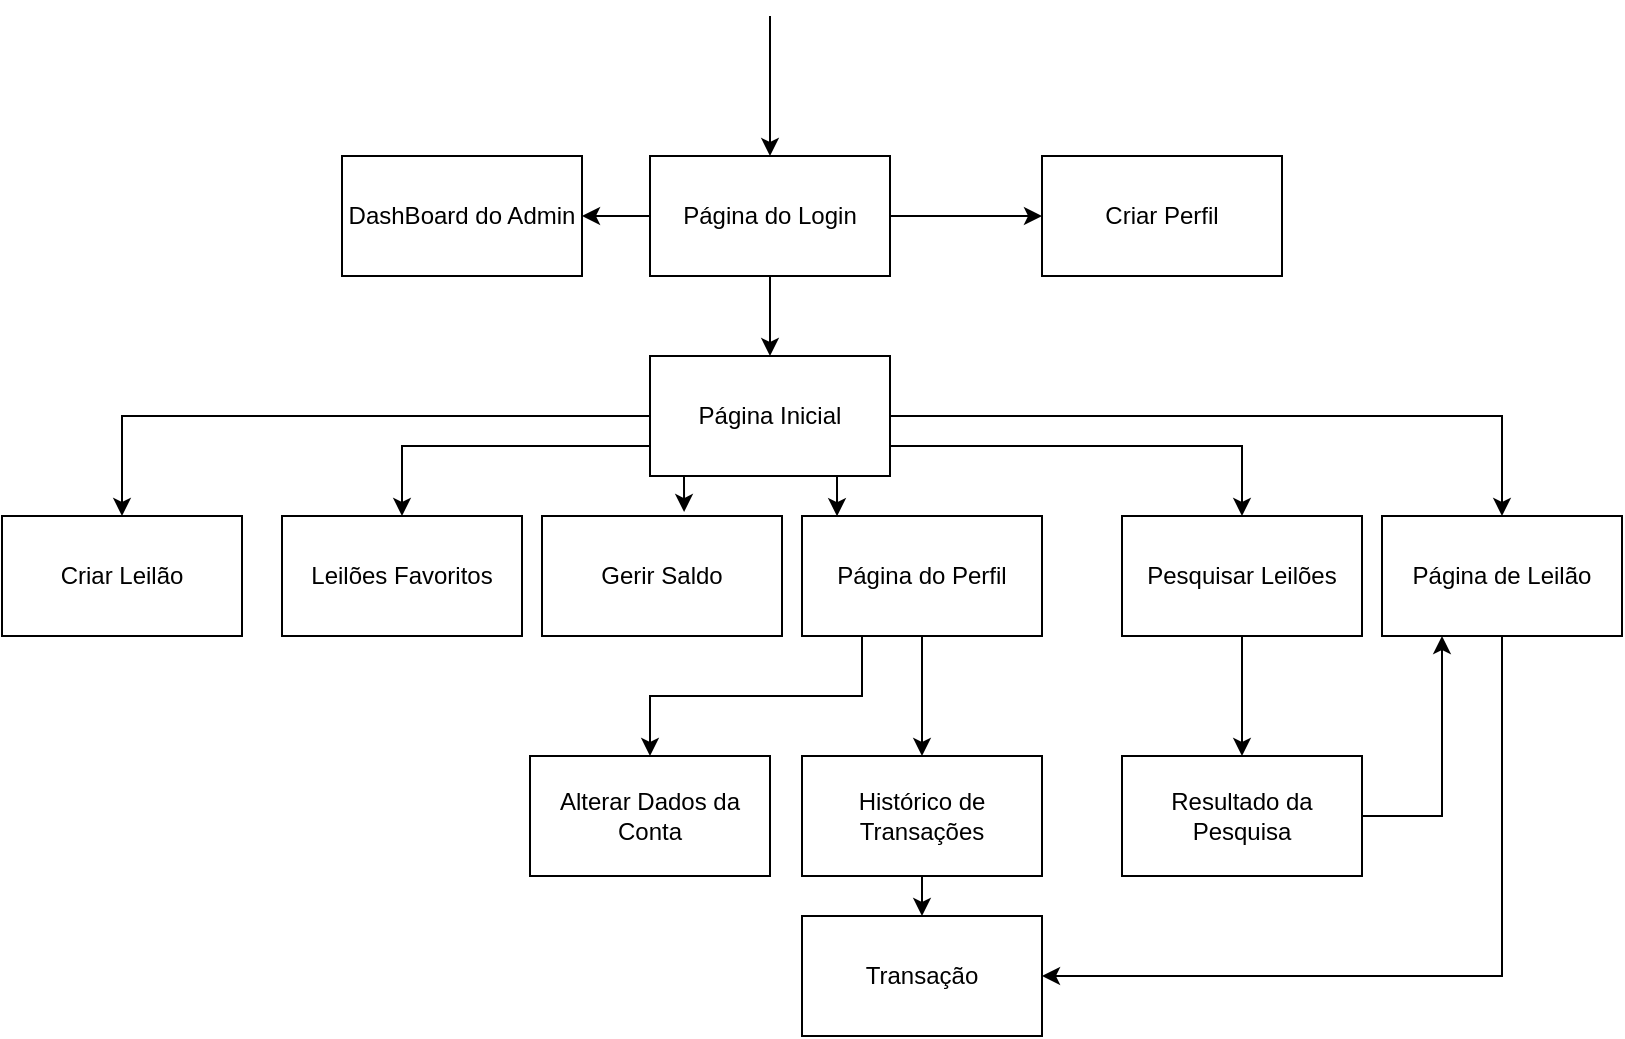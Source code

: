 <mxfile version="22.0.8" type="device">
  <diagram name="Página-1" id="zVlXwkAIBwQSL3pQDfu4">
    <mxGraphModel dx="1434" dy="758" grid="1" gridSize="10" guides="1" tooltips="1" connect="1" arrows="1" fold="1" page="1" pageScale="1" pageWidth="827" pageHeight="1169" math="0" shadow="0">
      <root>
        <mxCell id="0" />
        <mxCell id="1" parent="0" />
        <mxCell id="q98aB3h1lPMuuDOqtkUe-7" style="edgeStyle=orthogonalEdgeStyle;rounded=0;orthogonalLoop=1;jettySize=auto;html=1;exitX=0;exitY=0.5;exitDx=0;exitDy=0;entryX=1;entryY=0.5;entryDx=0;entryDy=0;" parent="1" source="q98aB3h1lPMuuDOqtkUe-1" target="q98aB3h1lPMuuDOqtkUe-4" edge="1">
          <mxGeometry relative="1" as="geometry" />
        </mxCell>
        <mxCell id="q98aB3h1lPMuuDOqtkUe-8" style="edgeStyle=orthogonalEdgeStyle;rounded=0;orthogonalLoop=1;jettySize=auto;html=1;exitX=1;exitY=0.5;exitDx=0;exitDy=0;entryX=0;entryY=0.5;entryDx=0;entryDy=0;" parent="1" source="q98aB3h1lPMuuDOqtkUe-1" target="q98aB3h1lPMuuDOqtkUe-3" edge="1">
          <mxGeometry relative="1" as="geometry" />
        </mxCell>
        <mxCell id="q98aB3h1lPMuuDOqtkUe-10" value="" style="edgeStyle=orthogonalEdgeStyle;rounded=0;orthogonalLoop=1;jettySize=auto;html=1;" parent="1" source="q98aB3h1lPMuuDOqtkUe-1" target="q98aB3h1lPMuuDOqtkUe-9" edge="1">
          <mxGeometry relative="1" as="geometry" />
        </mxCell>
        <mxCell id="q98aB3h1lPMuuDOqtkUe-1" value="Página do Login" style="rounded=0;whiteSpace=wrap;html=1;" parent="1" vertex="1">
          <mxGeometry x="354" y="150" width="120" height="60" as="geometry" />
        </mxCell>
        <mxCell id="q98aB3h1lPMuuDOqtkUe-2" value="" style="endArrow=classic;html=1;rounded=0;entryX=0.5;entryY=0;entryDx=0;entryDy=0;" parent="1" target="q98aB3h1lPMuuDOqtkUe-1" edge="1">
          <mxGeometry width="50" height="50" relative="1" as="geometry">
            <mxPoint x="414" y="80" as="sourcePoint" />
            <mxPoint x="480" y="290" as="targetPoint" />
            <Array as="points">
              <mxPoint x="414" y="80" />
            </Array>
          </mxGeometry>
        </mxCell>
        <mxCell id="q98aB3h1lPMuuDOqtkUe-3" value="Criar Perfil" style="rounded=0;whiteSpace=wrap;html=1;" parent="1" vertex="1">
          <mxGeometry x="550" y="150" width="120" height="60" as="geometry" />
        </mxCell>
        <mxCell id="q98aB3h1lPMuuDOqtkUe-4" value="DashBoard do Admin" style="rounded=0;whiteSpace=wrap;html=1;" parent="1" vertex="1">
          <mxGeometry x="200" y="150" width="120" height="60" as="geometry" />
        </mxCell>
        <mxCell id="q98aB3h1lPMuuDOqtkUe-17" style="edgeStyle=orthogonalEdgeStyle;rounded=0;orthogonalLoop=1;jettySize=auto;html=1;exitX=0;exitY=0.5;exitDx=0;exitDy=0;entryX=0.5;entryY=0;entryDx=0;entryDy=0;" parent="1" source="q98aB3h1lPMuuDOqtkUe-9" target="q98aB3h1lPMuuDOqtkUe-11" edge="1">
          <mxGeometry relative="1" as="geometry" />
        </mxCell>
        <mxCell id="q98aB3h1lPMuuDOqtkUe-18" style="edgeStyle=orthogonalEdgeStyle;rounded=0;orthogonalLoop=1;jettySize=auto;html=1;exitX=0;exitY=0.75;exitDx=0;exitDy=0;entryX=0.5;entryY=0;entryDx=0;entryDy=0;" parent="1" source="q98aB3h1lPMuuDOqtkUe-9" target="q98aB3h1lPMuuDOqtkUe-12" edge="1">
          <mxGeometry relative="1" as="geometry" />
        </mxCell>
        <mxCell id="q98aB3h1lPMuuDOqtkUe-23" style="edgeStyle=orthogonalEdgeStyle;rounded=0;orthogonalLoop=1;jettySize=auto;html=1;exitX=1;exitY=0.75;exitDx=0;exitDy=0;entryX=0.5;entryY=0;entryDx=0;entryDy=0;" parent="1" source="q98aB3h1lPMuuDOqtkUe-9" target="q98aB3h1lPMuuDOqtkUe-15" edge="1">
          <mxGeometry relative="1" as="geometry" />
        </mxCell>
        <mxCell id="q98aB3h1lPMuuDOqtkUe-24" style="edgeStyle=orthogonalEdgeStyle;rounded=0;orthogonalLoop=1;jettySize=auto;html=1;exitX=1;exitY=0.5;exitDx=0;exitDy=0;entryX=0.5;entryY=0;entryDx=0;entryDy=0;" parent="1" source="q98aB3h1lPMuuDOqtkUe-9" target="q98aB3h1lPMuuDOqtkUe-16" edge="1">
          <mxGeometry relative="1" as="geometry" />
        </mxCell>
        <mxCell id="q98aB3h1lPMuuDOqtkUe-9" value="Página Inicial" style="rounded=0;whiteSpace=wrap;html=1;" parent="1" vertex="1">
          <mxGeometry x="354" y="250" width="120" height="60" as="geometry" />
        </mxCell>
        <mxCell id="q98aB3h1lPMuuDOqtkUe-11" value="Criar Leilão" style="rounded=0;whiteSpace=wrap;html=1;" parent="1" vertex="1">
          <mxGeometry x="30" y="330" width="120" height="60" as="geometry" />
        </mxCell>
        <mxCell id="q98aB3h1lPMuuDOqtkUe-12" value="Leilões Favoritos" style="rounded=0;whiteSpace=wrap;html=1;" parent="1" vertex="1">
          <mxGeometry x="170" y="330" width="120" height="60" as="geometry" />
        </mxCell>
        <mxCell id="q98aB3h1lPMuuDOqtkUe-13" value="Gerir Saldo" style="rounded=0;whiteSpace=wrap;html=1;" parent="1" vertex="1">
          <mxGeometry x="300" y="330" width="120" height="60" as="geometry" />
        </mxCell>
        <mxCell id="q98aB3h1lPMuuDOqtkUe-29" style="edgeStyle=orthogonalEdgeStyle;rounded=0;orthogonalLoop=1;jettySize=auto;html=1;exitX=0.5;exitY=1;exitDx=0;exitDy=0;entryX=0.5;entryY=0;entryDx=0;entryDy=0;" parent="1" source="q98aB3h1lPMuuDOqtkUe-14" target="q98aB3h1lPMuuDOqtkUe-26" edge="1">
          <mxGeometry relative="1" as="geometry" />
        </mxCell>
        <mxCell id="q98aB3h1lPMuuDOqtkUe-30" style="edgeStyle=orthogonalEdgeStyle;rounded=0;orthogonalLoop=1;jettySize=auto;html=1;exitX=0.25;exitY=1;exitDx=0;exitDy=0;entryX=0.5;entryY=0;entryDx=0;entryDy=0;" parent="1" source="q98aB3h1lPMuuDOqtkUe-14" target="q98aB3h1lPMuuDOqtkUe-25" edge="1">
          <mxGeometry relative="1" as="geometry" />
        </mxCell>
        <mxCell id="q98aB3h1lPMuuDOqtkUe-14" value="Página do Perfil" style="rounded=0;whiteSpace=wrap;html=1;" parent="1" vertex="1">
          <mxGeometry x="430" y="330" width="120" height="60" as="geometry" />
        </mxCell>
        <mxCell id="q98aB3h1lPMuuDOqtkUe-31" style="edgeStyle=orthogonalEdgeStyle;rounded=0;orthogonalLoop=1;jettySize=auto;html=1;exitX=0.5;exitY=1;exitDx=0;exitDy=0;entryX=0.5;entryY=0;entryDx=0;entryDy=0;" parent="1" source="q98aB3h1lPMuuDOqtkUe-15" target="q98aB3h1lPMuuDOqtkUe-27" edge="1">
          <mxGeometry relative="1" as="geometry" />
        </mxCell>
        <mxCell id="q98aB3h1lPMuuDOqtkUe-15" value="Pesquisar Leilões" style="rounded=0;whiteSpace=wrap;html=1;" parent="1" vertex="1">
          <mxGeometry x="590" y="330" width="120" height="60" as="geometry" />
        </mxCell>
        <mxCell id="Sl5ZkmLFu5WgCfuuzre0-1" style="edgeStyle=orthogonalEdgeStyle;rounded=0;orthogonalLoop=1;jettySize=auto;html=1;exitX=0.5;exitY=1;exitDx=0;exitDy=0;entryX=1;entryY=0.5;entryDx=0;entryDy=0;" edge="1" parent="1" source="q98aB3h1lPMuuDOqtkUe-16" target="q98aB3h1lPMuuDOqtkUe-28">
          <mxGeometry relative="1" as="geometry" />
        </mxCell>
        <mxCell id="q98aB3h1lPMuuDOqtkUe-16" value="Página de Leilão" style="rounded=0;whiteSpace=wrap;html=1;" parent="1" vertex="1">
          <mxGeometry x="720" y="330" width="120" height="60" as="geometry" />
        </mxCell>
        <mxCell id="q98aB3h1lPMuuDOqtkUe-19" style="edgeStyle=orthogonalEdgeStyle;rounded=0;orthogonalLoop=1;jettySize=auto;html=1;exitX=0.25;exitY=1;exitDx=0;exitDy=0;entryX=0.592;entryY=-0.033;entryDx=0;entryDy=0;entryPerimeter=0;" parent="1" source="q98aB3h1lPMuuDOqtkUe-9" target="q98aB3h1lPMuuDOqtkUe-13" edge="1">
          <mxGeometry relative="1" as="geometry" />
        </mxCell>
        <mxCell id="q98aB3h1lPMuuDOqtkUe-22" style="edgeStyle=orthogonalEdgeStyle;rounded=0;orthogonalLoop=1;jettySize=auto;html=1;exitX=0.75;exitY=1;exitDx=0;exitDy=0;entryX=0.146;entryY=0.002;entryDx=0;entryDy=0;entryPerimeter=0;" parent="1" source="q98aB3h1lPMuuDOqtkUe-9" target="q98aB3h1lPMuuDOqtkUe-14" edge="1">
          <mxGeometry relative="1" as="geometry" />
        </mxCell>
        <mxCell id="q98aB3h1lPMuuDOqtkUe-25" value="Alterar Dados da Conta" style="rounded=0;whiteSpace=wrap;html=1;" parent="1" vertex="1">
          <mxGeometry x="294" y="450" width="120" height="60" as="geometry" />
        </mxCell>
        <mxCell id="q98aB3h1lPMuuDOqtkUe-32" style="edgeStyle=orthogonalEdgeStyle;rounded=0;orthogonalLoop=1;jettySize=auto;html=1;exitX=0.5;exitY=1;exitDx=0;exitDy=0;entryX=0.5;entryY=0;entryDx=0;entryDy=0;" parent="1" source="q98aB3h1lPMuuDOqtkUe-26" target="q98aB3h1lPMuuDOqtkUe-28" edge="1">
          <mxGeometry relative="1" as="geometry" />
        </mxCell>
        <mxCell id="q98aB3h1lPMuuDOqtkUe-26" value="Histórico de Transações" style="rounded=0;whiteSpace=wrap;html=1;" parent="1" vertex="1">
          <mxGeometry x="430" y="450" width="120" height="60" as="geometry" />
        </mxCell>
        <mxCell id="Sl5ZkmLFu5WgCfuuzre0-2" style="edgeStyle=orthogonalEdgeStyle;rounded=0;orthogonalLoop=1;jettySize=auto;html=1;exitX=1;exitY=0.5;exitDx=0;exitDy=0;entryX=0.25;entryY=1;entryDx=0;entryDy=0;" edge="1" parent="1" source="q98aB3h1lPMuuDOqtkUe-27" target="q98aB3h1lPMuuDOqtkUe-16">
          <mxGeometry relative="1" as="geometry" />
        </mxCell>
        <mxCell id="q98aB3h1lPMuuDOqtkUe-27" value="Resultado da Pesquisa" style="rounded=0;whiteSpace=wrap;html=1;" parent="1" vertex="1">
          <mxGeometry x="590" y="450" width="120" height="60" as="geometry" />
        </mxCell>
        <mxCell id="q98aB3h1lPMuuDOqtkUe-28" value="Transação" style="rounded=0;whiteSpace=wrap;html=1;" parent="1" vertex="1">
          <mxGeometry x="430" y="530" width="120" height="60" as="geometry" />
        </mxCell>
      </root>
    </mxGraphModel>
  </diagram>
</mxfile>
